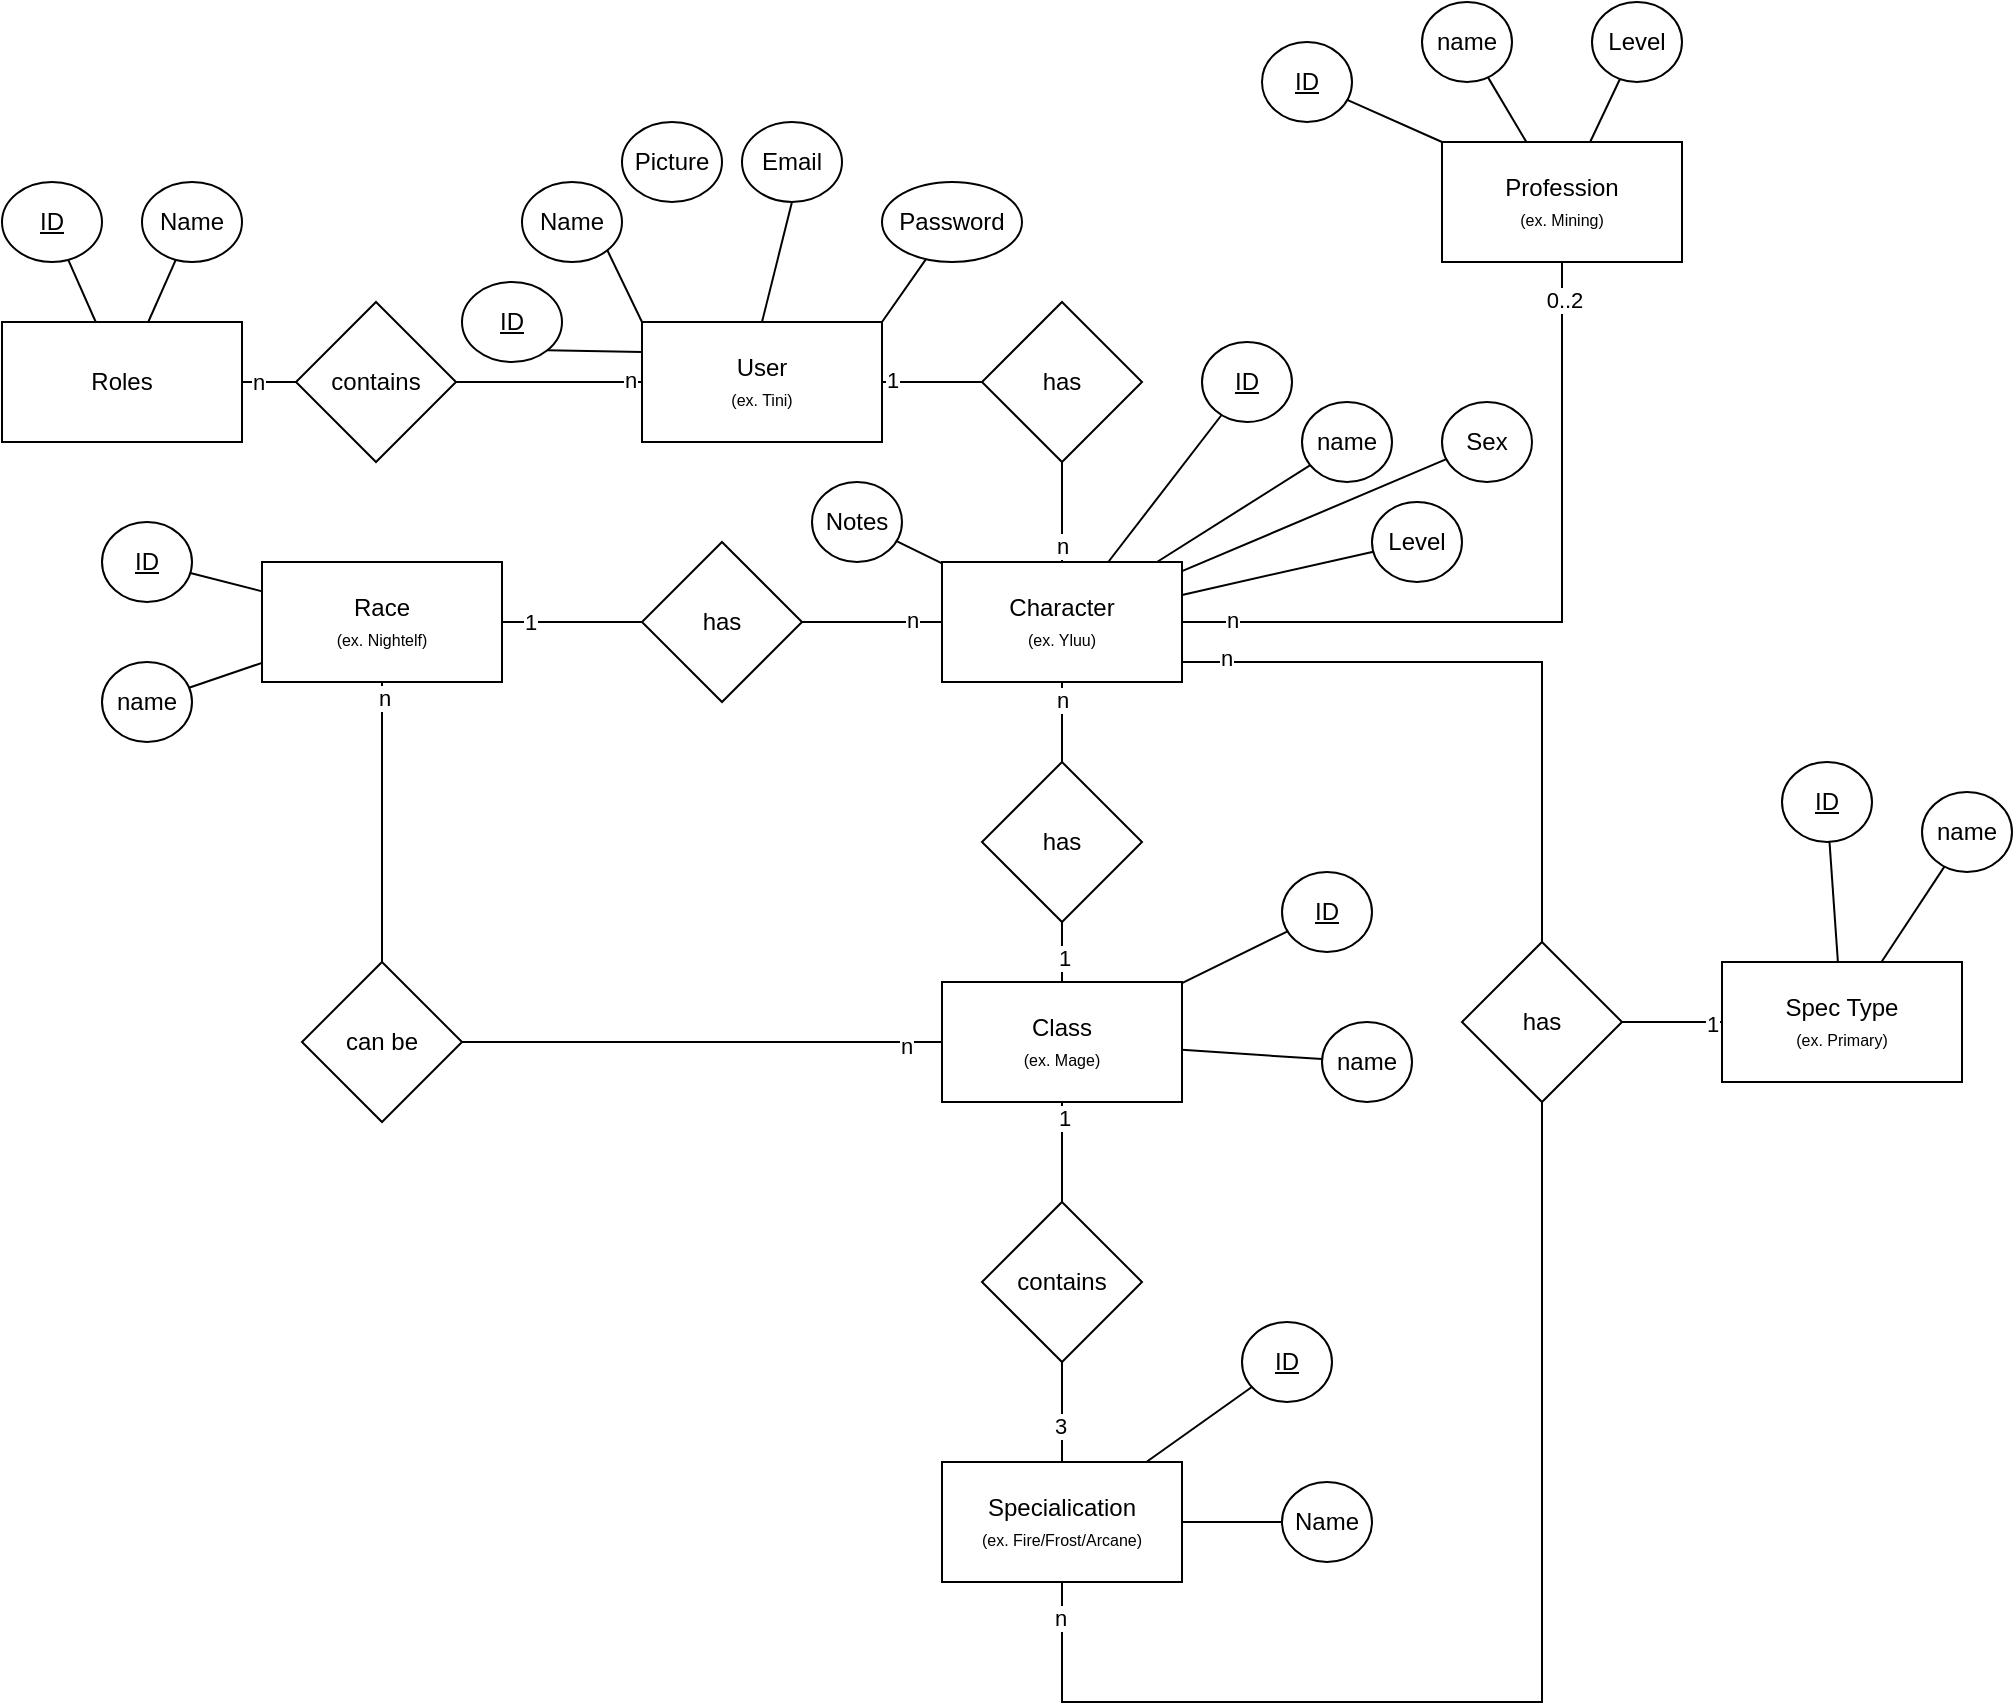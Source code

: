 <mxfile version="14.8.3" type="github">
  <diagram id="JB6615kzIFy8jRR4zf9I" name="Page-1">
    <mxGraphModel dx="459" dy="653" grid="1" gridSize="10" guides="1" tooltips="1" connect="1" arrows="1" fold="1" page="1" pageScale="1" pageWidth="850" pageHeight="1100" math="0" shadow="0">
      <root>
        <mxCell id="0" />
        <mxCell id="1" parent="0" />
        <mxCell id="i0beeNznbnjG34a0zRB_-55" style="rounded=0;orthogonalLoop=1;jettySize=auto;html=1;startArrow=none;startFill=0;endArrow=none;endFill=0;" edge="1" parent="1" source="i0beeNznbnjG34a0zRB_-2" target="i0beeNznbnjG34a0zRB_-54">
          <mxGeometry relative="1" as="geometry" />
        </mxCell>
        <mxCell id="i0beeNznbnjG34a0zRB_-57" style="edgeStyle=none;rounded=0;orthogonalLoop=1;jettySize=auto;html=1;startArrow=none;startFill=0;endArrow=none;endFill=0;" edge="1" parent="1" source="i0beeNznbnjG34a0zRB_-2" target="i0beeNznbnjG34a0zRB_-56">
          <mxGeometry relative="1" as="geometry" />
        </mxCell>
        <mxCell id="i0beeNznbnjG34a0zRB_-61" style="edgeStyle=orthogonalEdgeStyle;rounded=0;orthogonalLoop=1;jettySize=auto;html=1;startArrow=none;startFill=0;endArrow=none;endFill=0;" edge="1" parent="1" source="i0beeNznbnjG34a0zRB_-2" target="i0beeNznbnjG34a0zRB_-60">
          <mxGeometry relative="1" as="geometry" />
        </mxCell>
        <mxCell id="i0beeNznbnjG34a0zRB_-63" value="n" style="edgeLabel;html=1;align=center;verticalAlign=middle;resizable=0;points=[];" vertex="1" connectable="0" parent="i0beeNznbnjG34a0zRB_-61">
          <mxGeometry x="-0.543" relative="1" as="geometry">
            <mxPoint as="offset" />
          </mxGeometry>
        </mxCell>
        <mxCell id="i0beeNznbnjG34a0zRB_-121" style="edgeStyle=orthogonalEdgeStyle;rounded=0;orthogonalLoop=1;jettySize=auto;html=1;startArrow=none;startFill=0;endArrow=none;endFill=0;" edge="1" parent="1" source="i0beeNznbnjG34a0zRB_-2" target="i0beeNznbnjG34a0zRB_-119">
          <mxGeometry relative="1" as="geometry">
            <Array as="points">
              <mxPoint x="840" y="400" />
            </Array>
          </mxGeometry>
        </mxCell>
        <mxCell id="i0beeNznbnjG34a0zRB_-125" value="n" style="edgeLabel;html=1;align=center;verticalAlign=middle;resizable=0;points=[];" vertex="1" connectable="0" parent="i0beeNznbnjG34a0zRB_-121">
          <mxGeometry x="-0.864" y="2" relative="1" as="geometry">
            <mxPoint as="offset" />
          </mxGeometry>
        </mxCell>
        <mxCell id="i0beeNznbnjG34a0zRB_-145" style="edgeStyle=orthogonalEdgeStyle;rounded=0;orthogonalLoop=1;jettySize=auto;html=1;entryX=0.5;entryY=1;entryDx=0;entryDy=0;startArrow=none;startFill=0;endArrow=none;endFill=0;" edge="1" parent="1" source="i0beeNznbnjG34a0zRB_-2" target="i0beeNznbnjG34a0zRB_-140">
          <mxGeometry relative="1" as="geometry" />
        </mxCell>
        <mxCell id="i0beeNznbnjG34a0zRB_-146" value="0..2" style="edgeLabel;html=1;align=center;verticalAlign=middle;resizable=0;points=[];" vertex="1" connectable="0" parent="i0beeNznbnjG34a0zRB_-145">
          <mxGeometry x="0.896" y="-1" relative="1" as="geometry">
            <mxPoint as="offset" />
          </mxGeometry>
        </mxCell>
        <mxCell id="i0beeNznbnjG34a0zRB_-147" value="n" style="edgeLabel;html=1;align=center;verticalAlign=middle;resizable=0;points=[];" vertex="1" connectable="0" parent="i0beeNznbnjG34a0zRB_-145">
          <mxGeometry x="-0.868" y="1" relative="1" as="geometry">
            <mxPoint as="offset" />
          </mxGeometry>
        </mxCell>
        <mxCell id="i0beeNznbnjG34a0zRB_-2" value="Character&lt;br&gt;&lt;font style=&quot;font-size: 8px&quot;&gt;(ex. Yluu)&lt;/font&gt;" style="rounded=0;whiteSpace=wrap;html=1;" vertex="1" parent="1">
          <mxGeometry x="540" y="350" width="120" height="60" as="geometry" />
        </mxCell>
        <mxCell id="i0beeNznbnjG34a0zRB_-29" style="edgeStyle=orthogonalEdgeStyle;rounded=0;orthogonalLoop=1;jettySize=auto;html=1;startArrow=none;startFill=0;endArrow=none;endFill=0;" edge="1" parent="1" source="i0beeNznbnjG34a0zRB_-27" target="i0beeNznbnjG34a0zRB_-2">
          <mxGeometry relative="1" as="geometry" />
        </mxCell>
        <mxCell id="i0beeNznbnjG34a0zRB_-30" value="n" style="edgeLabel;html=1;align=center;verticalAlign=middle;resizable=0;points=[];" vertex="1" connectable="0" parent="i0beeNznbnjG34a0zRB_-29">
          <mxGeometry x="0.682" relative="1" as="geometry">
            <mxPoint as="offset" />
          </mxGeometry>
        </mxCell>
        <mxCell id="i0beeNznbnjG34a0zRB_-27" value="has" style="rhombus;whiteSpace=wrap;html=1;" vertex="1" parent="1">
          <mxGeometry x="560" y="220" width="80" height="80" as="geometry" />
        </mxCell>
        <mxCell id="i0beeNznbnjG34a0zRB_-28" style="edgeStyle=orthogonalEdgeStyle;rounded=0;orthogonalLoop=1;jettySize=auto;html=1;startArrow=none;startFill=0;endArrow=none;endFill=0;" edge="1" parent="1" source="i0beeNznbnjG34a0zRB_-1" target="i0beeNznbnjG34a0zRB_-27">
          <mxGeometry relative="1" as="geometry" />
        </mxCell>
        <mxCell id="i0beeNznbnjG34a0zRB_-31" value="1" style="edgeLabel;html=1;align=center;verticalAlign=middle;resizable=0;points=[];" vertex="1" connectable="0" parent="i0beeNznbnjG34a0zRB_-28">
          <mxGeometry x="-0.827" y="1" relative="1" as="geometry">
            <mxPoint as="offset" />
          </mxGeometry>
        </mxCell>
        <mxCell id="i0beeNznbnjG34a0zRB_-54" value="ID" style="ellipse;whiteSpace=wrap;html=1;fontStyle=4" vertex="1" parent="1">
          <mxGeometry x="670" y="240" width="45" height="40" as="geometry" />
        </mxCell>
        <mxCell id="i0beeNznbnjG34a0zRB_-56" value="name" style="ellipse;whiteSpace=wrap;html=1;" vertex="1" parent="1">
          <mxGeometry x="720" y="270" width="45" height="40" as="geometry" />
        </mxCell>
        <mxCell id="i0beeNznbnjG34a0zRB_-62" style="edgeStyle=orthogonalEdgeStyle;rounded=0;orthogonalLoop=1;jettySize=auto;html=1;startArrow=none;startFill=0;endArrow=none;endFill=0;" edge="1" parent="1" source="i0beeNznbnjG34a0zRB_-59" target="i0beeNznbnjG34a0zRB_-60">
          <mxGeometry relative="1" as="geometry" />
        </mxCell>
        <mxCell id="i0beeNznbnjG34a0zRB_-65" value="1" style="edgeLabel;html=1;align=center;verticalAlign=middle;resizable=0;points=[];" vertex="1" connectable="0" parent="i0beeNznbnjG34a0zRB_-62">
          <mxGeometry x="-0.524" y="-1" relative="1" as="geometry">
            <mxPoint as="offset" />
          </mxGeometry>
        </mxCell>
        <mxCell id="i0beeNznbnjG34a0zRB_-72" style="edgeStyle=orthogonalEdgeStyle;rounded=0;orthogonalLoop=1;jettySize=auto;html=1;startArrow=none;startFill=0;endArrow=none;endFill=0;" edge="1" parent="1" source="i0beeNznbnjG34a0zRB_-59" target="i0beeNznbnjG34a0zRB_-71">
          <mxGeometry relative="1" as="geometry" />
        </mxCell>
        <mxCell id="i0beeNznbnjG34a0zRB_-75" value="1" style="edgeLabel;html=1;align=center;verticalAlign=middle;resizable=0;points=[];" vertex="1" connectable="0" parent="i0beeNznbnjG34a0zRB_-72">
          <mxGeometry x="-0.707" y="1" relative="1" as="geometry">
            <mxPoint as="offset" />
          </mxGeometry>
        </mxCell>
        <mxCell id="i0beeNznbnjG34a0zRB_-59" value="Class&lt;br&gt;&lt;font style=&quot;font-size: 8px&quot;&gt;(ex. Mage)&lt;/font&gt;" style="rounded=0;whiteSpace=wrap;html=1;" vertex="1" parent="1">
          <mxGeometry x="540" y="560" width="120" height="60" as="geometry" />
        </mxCell>
        <mxCell id="i0beeNznbnjG34a0zRB_-60" value="has" style="rhombus;whiteSpace=wrap;html=1;" vertex="1" parent="1">
          <mxGeometry x="560" y="450" width="80" height="80" as="geometry" />
        </mxCell>
        <mxCell id="i0beeNznbnjG34a0zRB_-68" style="edgeStyle=none;rounded=0;orthogonalLoop=1;jettySize=auto;html=1;startArrow=none;startFill=0;endArrow=none;endFill=0;" edge="1" parent="1" source="i0beeNznbnjG34a0zRB_-66" target="i0beeNznbnjG34a0zRB_-59">
          <mxGeometry relative="1" as="geometry" />
        </mxCell>
        <mxCell id="i0beeNznbnjG34a0zRB_-66" value="ID" style="ellipse;whiteSpace=wrap;html=1;fontStyle=4" vertex="1" parent="1">
          <mxGeometry x="710" y="505" width="45" height="40" as="geometry" />
        </mxCell>
        <mxCell id="i0beeNznbnjG34a0zRB_-69" style="edgeStyle=none;rounded=0;orthogonalLoop=1;jettySize=auto;html=1;startArrow=none;startFill=0;endArrow=none;endFill=0;" edge="1" parent="1" source="i0beeNznbnjG34a0zRB_-67" target="i0beeNznbnjG34a0zRB_-59">
          <mxGeometry relative="1" as="geometry" />
        </mxCell>
        <mxCell id="i0beeNznbnjG34a0zRB_-67" value="name" style="ellipse;whiteSpace=wrap;html=1;" vertex="1" parent="1">
          <mxGeometry x="730" y="580" width="45" height="40" as="geometry" />
        </mxCell>
        <mxCell id="i0beeNznbnjG34a0zRB_-77" style="rounded=0;orthogonalLoop=1;jettySize=auto;html=1;startArrow=none;startFill=0;endArrow=none;endFill=0;" edge="1" parent="1" source="i0beeNznbnjG34a0zRB_-70" target="i0beeNznbnjG34a0zRB_-76">
          <mxGeometry relative="1" as="geometry" />
        </mxCell>
        <mxCell id="i0beeNznbnjG34a0zRB_-80" style="edgeStyle=none;rounded=0;orthogonalLoop=1;jettySize=auto;html=1;startArrow=none;startFill=0;endArrow=none;endFill=0;" edge="1" parent="1" source="i0beeNznbnjG34a0zRB_-70" target="i0beeNznbnjG34a0zRB_-79">
          <mxGeometry relative="1" as="geometry" />
        </mxCell>
        <mxCell id="i0beeNznbnjG34a0zRB_-70" value="Specialication&lt;br&gt;&lt;font style=&quot;font-size: 8px&quot;&gt;(ex. Fire/Frost/Arcane)&lt;/font&gt;" style="rounded=0;whiteSpace=wrap;html=1;" vertex="1" parent="1">
          <mxGeometry x="540" y="800" width="120" height="60" as="geometry" />
        </mxCell>
        <mxCell id="i0beeNznbnjG34a0zRB_-73" style="edgeStyle=orthogonalEdgeStyle;rounded=0;orthogonalLoop=1;jettySize=auto;html=1;startArrow=none;startFill=0;endArrow=none;endFill=0;" edge="1" parent="1" source="i0beeNznbnjG34a0zRB_-71" target="i0beeNznbnjG34a0zRB_-70">
          <mxGeometry relative="1" as="geometry" />
        </mxCell>
        <mxCell id="i0beeNznbnjG34a0zRB_-74" value="3" style="edgeLabel;html=1;align=center;verticalAlign=middle;resizable=0;points=[];" vertex="1" connectable="0" parent="i0beeNznbnjG34a0zRB_-73">
          <mxGeometry x="0.28" y="-1" relative="1" as="geometry">
            <mxPoint as="offset" />
          </mxGeometry>
        </mxCell>
        <mxCell id="i0beeNznbnjG34a0zRB_-71" value="contains" style="rhombus;whiteSpace=wrap;html=1;" vertex="1" parent="1">
          <mxGeometry x="560" y="670" width="80" height="80" as="geometry" />
        </mxCell>
        <mxCell id="i0beeNznbnjG34a0zRB_-76" value="ID" style="ellipse;whiteSpace=wrap;html=1;fontStyle=4" vertex="1" parent="1">
          <mxGeometry x="690" y="730" width="45" height="40" as="geometry" />
        </mxCell>
        <mxCell id="i0beeNznbnjG34a0zRB_-79" value="Name" style="ellipse;whiteSpace=wrap;html=1;" vertex="1" parent="1">
          <mxGeometry x="710" y="810" width="45" height="40" as="geometry" />
        </mxCell>
        <mxCell id="i0beeNznbnjG34a0zRB_-104" style="edgeStyle=orthogonalEdgeStyle;rounded=0;orthogonalLoop=1;jettySize=auto;html=1;startArrow=none;startFill=0;endArrow=none;endFill=0;" edge="1" parent="1" source="i0beeNznbnjG34a0zRB_-82" target="i0beeNznbnjG34a0zRB_-103">
          <mxGeometry relative="1" as="geometry">
            <Array as="points">
              <mxPoint x="260" y="505" />
            </Array>
          </mxGeometry>
        </mxCell>
        <mxCell id="i0beeNznbnjG34a0zRB_-106" value="n" style="edgeLabel;html=1;align=center;verticalAlign=middle;resizable=0;points=[];" vertex="1" connectable="0" parent="i0beeNznbnjG34a0zRB_-104">
          <mxGeometry x="-0.888" y="1" relative="1" as="geometry">
            <mxPoint as="offset" />
          </mxGeometry>
        </mxCell>
        <mxCell id="i0beeNznbnjG34a0zRB_-82" value="Race&lt;br&gt;&lt;font style=&quot;font-size: 8px&quot;&gt;(ex. Nightelf)&lt;/font&gt;" style="rounded=0;whiteSpace=wrap;html=1;" vertex="1" parent="1">
          <mxGeometry x="200" y="350" width="120" height="60" as="geometry" />
        </mxCell>
        <mxCell id="i0beeNznbnjG34a0zRB_-84" style="edgeStyle=orthogonalEdgeStyle;rounded=0;orthogonalLoop=1;jettySize=auto;html=1;startArrow=none;startFill=0;endArrow=none;endFill=0;" edge="1" parent="1" source="i0beeNznbnjG34a0zRB_-83" target="i0beeNznbnjG34a0zRB_-2">
          <mxGeometry relative="1" as="geometry" />
        </mxCell>
        <mxCell id="i0beeNznbnjG34a0zRB_-86" value="n" style="edgeLabel;html=1;align=center;verticalAlign=middle;resizable=0;points=[];" vertex="1" connectable="0" parent="i0beeNznbnjG34a0zRB_-84">
          <mxGeometry x="0.574" y="1" relative="1" as="geometry">
            <mxPoint as="offset" />
          </mxGeometry>
        </mxCell>
        <mxCell id="i0beeNznbnjG34a0zRB_-85" style="edgeStyle=orthogonalEdgeStyle;rounded=0;orthogonalLoop=1;jettySize=auto;html=1;startArrow=none;startFill=0;endArrow=none;endFill=0;" edge="1" parent="1" source="i0beeNznbnjG34a0zRB_-83" target="i0beeNznbnjG34a0zRB_-82">
          <mxGeometry relative="1" as="geometry" />
        </mxCell>
        <mxCell id="i0beeNznbnjG34a0zRB_-87" value="1" style="edgeLabel;html=1;align=center;verticalAlign=middle;resizable=0;points=[];" vertex="1" connectable="0" parent="i0beeNznbnjG34a0zRB_-85">
          <mxGeometry x="0.618" relative="1" as="geometry">
            <mxPoint as="offset" />
          </mxGeometry>
        </mxCell>
        <mxCell id="i0beeNznbnjG34a0zRB_-83" value="has" style="rhombus;whiteSpace=wrap;html=1;" vertex="1" parent="1">
          <mxGeometry x="390" y="340" width="80" height="80" as="geometry" />
        </mxCell>
        <mxCell id="i0beeNznbnjG34a0zRB_-91" style="rounded=0;orthogonalLoop=1;jettySize=auto;html=1;startArrow=none;startFill=0;endArrow=none;endFill=0;" edge="1" parent="1" source="i0beeNznbnjG34a0zRB_-88" target="i0beeNznbnjG34a0zRB_-82">
          <mxGeometry relative="1" as="geometry" />
        </mxCell>
        <mxCell id="i0beeNznbnjG34a0zRB_-88" value="ID" style="ellipse;whiteSpace=wrap;html=1;fontStyle=4" vertex="1" parent="1">
          <mxGeometry x="120" y="330" width="45" height="40" as="geometry" />
        </mxCell>
        <mxCell id="i0beeNznbnjG34a0zRB_-90" style="edgeStyle=none;rounded=0;orthogonalLoop=1;jettySize=auto;html=1;startArrow=none;startFill=0;endArrow=none;endFill=0;" edge="1" parent="1" source="i0beeNznbnjG34a0zRB_-89" target="i0beeNznbnjG34a0zRB_-82">
          <mxGeometry relative="1" as="geometry" />
        </mxCell>
        <mxCell id="i0beeNznbnjG34a0zRB_-89" value="name" style="ellipse;whiteSpace=wrap;html=1;" vertex="1" parent="1">
          <mxGeometry x="120" y="400" width="45" height="40" as="geometry" />
        </mxCell>
        <mxCell id="i0beeNznbnjG34a0zRB_-105" style="edgeStyle=orthogonalEdgeStyle;rounded=0;orthogonalLoop=1;jettySize=auto;html=1;startArrow=none;startFill=0;endArrow=none;endFill=0;exitX=1;exitY=0.5;exitDx=0;exitDy=0;" edge="1" parent="1" source="i0beeNznbnjG34a0zRB_-103" target="i0beeNznbnjG34a0zRB_-59">
          <mxGeometry relative="1" as="geometry">
            <Array as="points" />
          </mxGeometry>
        </mxCell>
        <mxCell id="i0beeNznbnjG34a0zRB_-107" value="n" style="edgeLabel;html=1;align=center;verticalAlign=middle;resizable=0;points=[];" vertex="1" connectable="0" parent="i0beeNznbnjG34a0zRB_-105">
          <mxGeometry x="0.852" y="-2" relative="1" as="geometry">
            <mxPoint as="offset" />
          </mxGeometry>
        </mxCell>
        <mxCell id="i0beeNznbnjG34a0zRB_-103" value="can be" style="rhombus;whiteSpace=wrap;html=1;" vertex="1" parent="1">
          <mxGeometry x="220" y="550" width="80" height="80" as="geometry" />
        </mxCell>
        <mxCell id="i0beeNznbnjG34a0zRB_-22" style="edgeStyle=orthogonalEdgeStyle;rounded=0;orthogonalLoop=1;jettySize=auto;html=1;startArrow=none;startFill=0;endArrow=none;endFill=0;" edge="1" parent="1" source="i0beeNznbnjG34a0zRB_-20" target="i0beeNznbnjG34a0zRB_-3">
          <mxGeometry x="70" y="140" as="geometry" />
        </mxCell>
        <mxCell id="i0beeNznbnjG34a0zRB_-25" value="n" style="edgeLabel;html=1;align=center;verticalAlign=middle;resizable=0;points=[];" vertex="1" connectable="0" parent="i0beeNznbnjG34a0zRB_-22">
          <mxGeometry x="0.7" relative="1" as="geometry">
            <mxPoint as="offset" />
          </mxGeometry>
        </mxCell>
        <mxCell id="i0beeNznbnjG34a0zRB_-20" value="contains" style="rhombus;whiteSpace=wrap;html=1;" vertex="1" parent="1">
          <mxGeometry x="217" y="220" width="80" height="80" as="geometry" />
        </mxCell>
        <mxCell id="i0beeNznbnjG34a0zRB_-21" style="edgeStyle=orthogonalEdgeStyle;rounded=0;orthogonalLoop=1;jettySize=auto;html=1;entryX=1;entryY=0.5;entryDx=0;entryDy=0;startArrow=none;startFill=0;endArrow=none;endFill=0;" edge="1" parent="1" source="i0beeNznbnjG34a0zRB_-1" target="i0beeNznbnjG34a0zRB_-20">
          <mxGeometry x="70" y="140" as="geometry" />
        </mxCell>
        <mxCell id="i0beeNznbnjG34a0zRB_-23" value="n" style="edgeLabel;html=1;align=center;verticalAlign=middle;resizable=0;points=[];" vertex="1" connectable="0" parent="i0beeNznbnjG34a0zRB_-21">
          <mxGeometry x="-0.872" y="-1" relative="1" as="geometry">
            <mxPoint as="offset" />
          </mxGeometry>
        </mxCell>
        <mxCell id="i0beeNznbnjG34a0zRB_-3" value="Roles" style="rounded=0;whiteSpace=wrap;html=1;" vertex="1" parent="1">
          <mxGeometry x="70" y="230" width="120" height="60" as="geometry" />
        </mxCell>
        <mxCell id="i0beeNznbnjG34a0zRB_-15" style="edgeStyle=none;rounded=0;orthogonalLoop=1;jettySize=auto;html=1;startArrow=none;startFill=0;endArrow=none;endFill=0;" edge="1" parent="1" source="i0beeNznbnjG34a0zRB_-11" target="i0beeNznbnjG34a0zRB_-3">
          <mxGeometry x="70" y="160" as="geometry" />
        </mxCell>
        <mxCell id="i0beeNznbnjG34a0zRB_-11" value="ID" style="ellipse;whiteSpace=wrap;html=1;fontStyle=4" vertex="1" parent="1">
          <mxGeometry x="70" y="160" width="50" height="40" as="geometry" />
        </mxCell>
        <mxCell id="i0beeNznbnjG34a0zRB_-16" style="edgeStyle=none;rounded=0;orthogonalLoop=1;jettySize=auto;html=1;startArrow=none;startFill=0;endArrow=none;endFill=0;" edge="1" parent="1" source="i0beeNznbnjG34a0zRB_-12" target="i0beeNznbnjG34a0zRB_-3">
          <mxGeometry x="70" y="160" as="geometry" />
        </mxCell>
        <mxCell id="i0beeNznbnjG34a0zRB_-12" value="Name" style="ellipse;whiteSpace=wrap;html=1;" vertex="1" parent="1">
          <mxGeometry x="140" y="160" width="50" height="40" as="geometry" />
        </mxCell>
        <mxCell id="i0beeNznbnjG34a0zRB_-1" value="User&lt;br&gt;&lt;font style=&quot;font-size: 8px&quot;&gt;(ex. Tini)&lt;/font&gt;" style="rounded=0;whiteSpace=wrap;html=1;" vertex="1" parent="1">
          <mxGeometry x="390" y="230" width="120" height="60" as="geometry" />
        </mxCell>
        <mxCell id="i0beeNznbnjG34a0zRB_-10" style="edgeStyle=none;rounded=0;orthogonalLoop=1;jettySize=auto;html=1;exitX=1;exitY=1;exitDx=0;exitDy=0;entryX=0;entryY=0;entryDx=0;entryDy=0;startArrow=none;startFill=0;endArrow=none;endFill=0;" edge="1" parent="1" source="i0beeNznbnjG34a0zRB_-4" target="i0beeNznbnjG34a0zRB_-1">
          <mxGeometry x="300" y="140" as="geometry" />
        </mxCell>
        <mxCell id="i0beeNznbnjG34a0zRB_-4" value="Name" style="ellipse;whiteSpace=wrap;html=1;" vertex="1" parent="1">
          <mxGeometry x="330" y="160" width="50" height="40" as="geometry" />
        </mxCell>
        <mxCell id="i0beeNznbnjG34a0zRB_-9" style="edgeStyle=none;rounded=0;orthogonalLoop=1;jettySize=auto;html=1;exitX=0.5;exitY=1;exitDx=0;exitDy=0;entryX=0.5;entryY=0;entryDx=0;entryDy=0;startArrow=none;startFill=0;endArrow=none;endFill=0;" edge="1" parent="1" source="i0beeNznbnjG34a0zRB_-6" target="i0beeNznbnjG34a0zRB_-1">
          <mxGeometry x="300" y="140" as="geometry" />
        </mxCell>
        <mxCell id="i0beeNznbnjG34a0zRB_-6" value="Email" style="ellipse;whiteSpace=wrap;html=1;" vertex="1" parent="1">
          <mxGeometry x="440" y="130" width="50" height="40" as="geometry" />
        </mxCell>
        <mxCell id="i0beeNznbnjG34a0zRB_-7" value="Password" style="ellipse;whiteSpace=wrap;html=1;" vertex="1" parent="1">
          <mxGeometry x="510" y="160" width="70" height="40" as="geometry" />
        </mxCell>
        <mxCell id="i0beeNznbnjG34a0zRB_-8" style="rounded=0;orthogonalLoop=1;jettySize=auto;html=1;exitX=1;exitY=0;exitDx=0;exitDy=0;startArrow=none;startFill=0;endArrow=none;endFill=0;" edge="1" parent="1" source="i0beeNznbnjG34a0zRB_-1" target="i0beeNznbnjG34a0zRB_-7">
          <mxGeometry x="300" y="140" as="geometry" />
        </mxCell>
        <mxCell id="i0beeNznbnjG34a0zRB_-13" value="ID" style="ellipse;whiteSpace=wrap;html=1;fontStyle=4" vertex="1" parent="1">
          <mxGeometry x="300" y="210" width="50" height="40" as="geometry" />
        </mxCell>
        <mxCell id="i0beeNznbnjG34a0zRB_-14" style="edgeStyle=none;rounded=0;orthogonalLoop=1;jettySize=auto;html=1;exitX=0;exitY=0.25;exitDx=0;exitDy=0;entryX=1;entryY=1;entryDx=0;entryDy=0;startArrow=none;startFill=0;endArrow=none;endFill=0;" edge="1" parent="1" source="i0beeNznbnjG34a0zRB_-1" target="i0beeNznbnjG34a0zRB_-13">
          <mxGeometry x="300" y="140" as="geometry" />
        </mxCell>
        <mxCell id="i0beeNznbnjG34a0zRB_-122" style="edgeStyle=orthogonalEdgeStyle;rounded=0;orthogonalLoop=1;jettySize=auto;html=1;startArrow=none;startFill=0;endArrow=none;endFill=0;" edge="1" parent="1" source="i0beeNznbnjG34a0zRB_-119" target="i0beeNznbnjG34a0zRB_-70">
          <mxGeometry relative="1" as="geometry">
            <Array as="points">
              <mxPoint x="840" y="920" />
              <mxPoint x="600" y="920" />
            </Array>
          </mxGeometry>
        </mxCell>
        <mxCell id="i0beeNznbnjG34a0zRB_-124" value="n" style="edgeLabel;html=1;align=center;verticalAlign=middle;resizable=0;points=[];" vertex="1" connectable="0" parent="i0beeNznbnjG34a0zRB_-122">
          <mxGeometry x="0.94" y="1" relative="1" as="geometry">
            <mxPoint as="offset" />
          </mxGeometry>
        </mxCell>
        <mxCell id="i0beeNznbnjG34a0zRB_-134" style="edgeStyle=orthogonalEdgeStyle;rounded=0;orthogonalLoop=1;jettySize=auto;html=1;startArrow=none;startFill=0;endArrow=none;endFill=0;" edge="1" parent="1" source="i0beeNznbnjG34a0zRB_-119" target="i0beeNznbnjG34a0zRB_-129">
          <mxGeometry relative="1" as="geometry" />
        </mxCell>
        <mxCell id="i0beeNznbnjG34a0zRB_-135" value="1" style="edgeLabel;html=1;align=center;verticalAlign=middle;resizable=0;points=[];" vertex="1" connectable="0" parent="i0beeNznbnjG34a0zRB_-134">
          <mxGeometry x="0.807" y="-1" relative="1" as="geometry">
            <mxPoint as="offset" />
          </mxGeometry>
        </mxCell>
        <mxCell id="i0beeNznbnjG34a0zRB_-119" value="has" style="rhombus;whiteSpace=wrap;html=1;" vertex="1" parent="1">
          <mxGeometry x="800" y="540" width="80" height="80" as="geometry" />
        </mxCell>
        <mxCell id="i0beeNznbnjG34a0zRB_-129" value="Spec Type&lt;br&gt;&lt;font style=&quot;font-size: 8px&quot;&gt;(ex. Primary)&lt;/font&gt;" style="rounded=0;whiteSpace=wrap;html=1;" vertex="1" parent="1">
          <mxGeometry x="930" y="550" width="120" height="60" as="geometry" />
        </mxCell>
        <mxCell id="i0beeNznbnjG34a0zRB_-131" style="edgeStyle=none;rounded=0;orthogonalLoop=1;jettySize=auto;html=1;startArrow=none;startFill=0;endArrow=none;endFill=0;" edge="1" parent="1" source="i0beeNznbnjG34a0zRB_-130" target="i0beeNznbnjG34a0zRB_-129">
          <mxGeometry relative="1" as="geometry" />
        </mxCell>
        <mxCell id="i0beeNznbnjG34a0zRB_-130" value="ID" style="ellipse;whiteSpace=wrap;html=1;fontStyle=4" vertex="1" parent="1">
          <mxGeometry x="960" y="450" width="45" height="40" as="geometry" />
        </mxCell>
        <mxCell id="i0beeNznbnjG34a0zRB_-133" style="edgeStyle=none;rounded=0;orthogonalLoop=1;jettySize=auto;html=1;startArrow=none;startFill=0;endArrow=none;endFill=0;" edge="1" parent="1" source="i0beeNznbnjG34a0zRB_-132" target="i0beeNznbnjG34a0zRB_-129">
          <mxGeometry relative="1" as="geometry" />
        </mxCell>
        <mxCell id="i0beeNznbnjG34a0zRB_-132" value="name" style="ellipse;whiteSpace=wrap;html=1;fontStyle=0" vertex="1" parent="1">
          <mxGeometry x="1030" y="465" width="45" height="40" as="geometry" />
        </mxCell>
        <mxCell id="i0beeNznbnjG34a0zRB_-137" style="rounded=0;orthogonalLoop=1;jettySize=auto;html=1;startArrow=none;startFill=0;endArrow=none;endFill=0;" edge="1" parent="1" source="i0beeNznbnjG34a0zRB_-136" target="i0beeNznbnjG34a0zRB_-2">
          <mxGeometry relative="1" as="geometry" />
        </mxCell>
        <mxCell id="i0beeNznbnjG34a0zRB_-136" value="Sex" style="ellipse;whiteSpace=wrap;html=1;" vertex="1" parent="1">
          <mxGeometry x="790" y="270" width="45" height="40" as="geometry" />
        </mxCell>
        <mxCell id="i0beeNznbnjG34a0zRB_-139" style="edgeStyle=none;rounded=0;orthogonalLoop=1;jettySize=auto;html=1;startArrow=none;startFill=0;endArrow=none;endFill=0;" edge="1" parent="1" source="i0beeNznbnjG34a0zRB_-138" target="i0beeNznbnjG34a0zRB_-2">
          <mxGeometry relative="1" as="geometry" />
        </mxCell>
        <mxCell id="i0beeNznbnjG34a0zRB_-138" value="Level" style="ellipse;whiteSpace=wrap;html=1;" vertex="1" parent="1">
          <mxGeometry x="755" y="320" width="45" height="40" as="geometry" />
        </mxCell>
        <mxCell id="i0beeNznbnjG34a0zRB_-142" style="edgeStyle=none;rounded=0;orthogonalLoop=1;jettySize=auto;html=1;exitX=0;exitY=0;exitDx=0;exitDy=0;startArrow=none;startFill=0;endArrow=none;endFill=0;" edge="1" parent="1" source="i0beeNznbnjG34a0zRB_-140" target="i0beeNznbnjG34a0zRB_-141">
          <mxGeometry relative="1" as="geometry" />
        </mxCell>
        <mxCell id="i0beeNznbnjG34a0zRB_-144" style="edgeStyle=none;rounded=0;orthogonalLoop=1;jettySize=auto;html=1;startArrow=none;startFill=0;endArrow=none;endFill=0;" edge="1" parent="1" source="i0beeNznbnjG34a0zRB_-140" target="i0beeNznbnjG34a0zRB_-143">
          <mxGeometry relative="1" as="geometry" />
        </mxCell>
        <mxCell id="i0beeNznbnjG34a0zRB_-140" value="Profession&lt;br&gt;&lt;font style=&quot;font-size: 8px&quot;&gt;(ex. Mining)&lt;/font&gt;" style="rounded=0;whiteSpace=wrap;html=1;" vertex="1" parent="1">
          <mxGeometry x="790" y="140" width="120" height="60" as="geometry" />
        </mxCell>
        <mxCell id="i0beeNznbnjG34a0zRB_-141" value="ID" style="ellipse;whiteSpace=wrap;html=1;fontStyle=4" vertex="1" parent="1">
          <mxGeometry x="700" y="90" width="45" height="40" as="geometry" />
        </mxCell>
        <mxCell id="i0beeNznbnjG34a0zRB_-143" value="name" style="ellipse;whiteSpace=wrap;html=1;" vertex="1" parent="1">
          <mxGeometry x="780" y="70" width="45" height="40" as="geometry" />
        </mxCell>
        <mxCell id="i0beeNznbnjG34a0zRB_-149" style="rounded=0;orthogonalLoop=1;jettySize=auto;html=1;startArrow=none;startFill=0;endArrow=none;endFill=0;" edge="1" parent="1" source="i0beeNznbnjG34a0zRB_-148" target="i0beeNznbnjG34a0zRB_-140">
          <mxGeometry relative="1" as="geometry" />
        </mxCell>
        <mxCell id="i0beeNznbnjG34a0zRB_-148" value="Level" style="ellipse;whiteSpace=wrap;html=1;" vertex="1" parent="1">
          <mxGeometry x="865" y="70" width="45" height="40" as="geometry" />
        </mxCell>
        <mxCell id="i0beeNznbnjG34a0zRB_-151" style="edgeStyle=none;rounded=0;orthogonalLoop=1;jettySize=auto;html=1;startArrow=none;startFill=0;endArrow=none;endFill=0;" edge="1" parent="1" source="i0beeNznbnjG34a0zRB_-150" target="i0beeNznbnjG34a0zRB_-2">
          <mxGeometry relative="1" as="geometry" />
        </mxCell>
        <mxCell id="i0beeNznbnjG34a0zRB_-150" value="Notes" style="ellipse;whiteSpace=wrap;html=1;" vertex="1" parent="1">
          <mxGeometry x="475" y="310" width="45" height="40" as="geometry" />
        </mxCell>
        <mxCell id="i0beeNznbnjG34a0zRB_-152" value="Picture" style="ellipse;whiteSpace=wrap;html=1;" vertex="1" parent="1">
          <mxGeometry x="380" y="130" width="50" height="40" as="geometry" />
        </mxCell>
      </root>
    </mxGraphModel>
  </diagram>
</mxfile>
